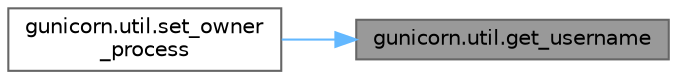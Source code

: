 digraph "gunicorn.util.get_username"
{
 // LATEX_PDF_SIZE
  bgcolor="transparent";
  edge [fontname=Helvetica,fontsize=10,labelfontname=Helvetica,labelfontsize=10];
  node [fontname=Helvetica,fontsize=10,shape=box,height=0.2,width=0.4];
  rankdir="RL";
  Node1 [id="Node000001",label="gunicorn.util.get_username",height=0.2,width=0.4,color="gray40", fillcolor="grey60", style="filled", fontcolor="black",tooltip=" "];
  Node1 -> Node2 [id="edge1_Node000001_Node000002",dir="back",color="steelblue1",style="solid",tooltip=" "];
  Node2 [id="Node000002",label="gunicorn.util.set_owner\l_process",height=0.2,width=0.4,color="grey40", fillcolor="white", style="filled",URL="$namespacegunicorn_1_1util.html#a8bc392209c175c7d814197a1a87cde53",tooltip=" "];
}
